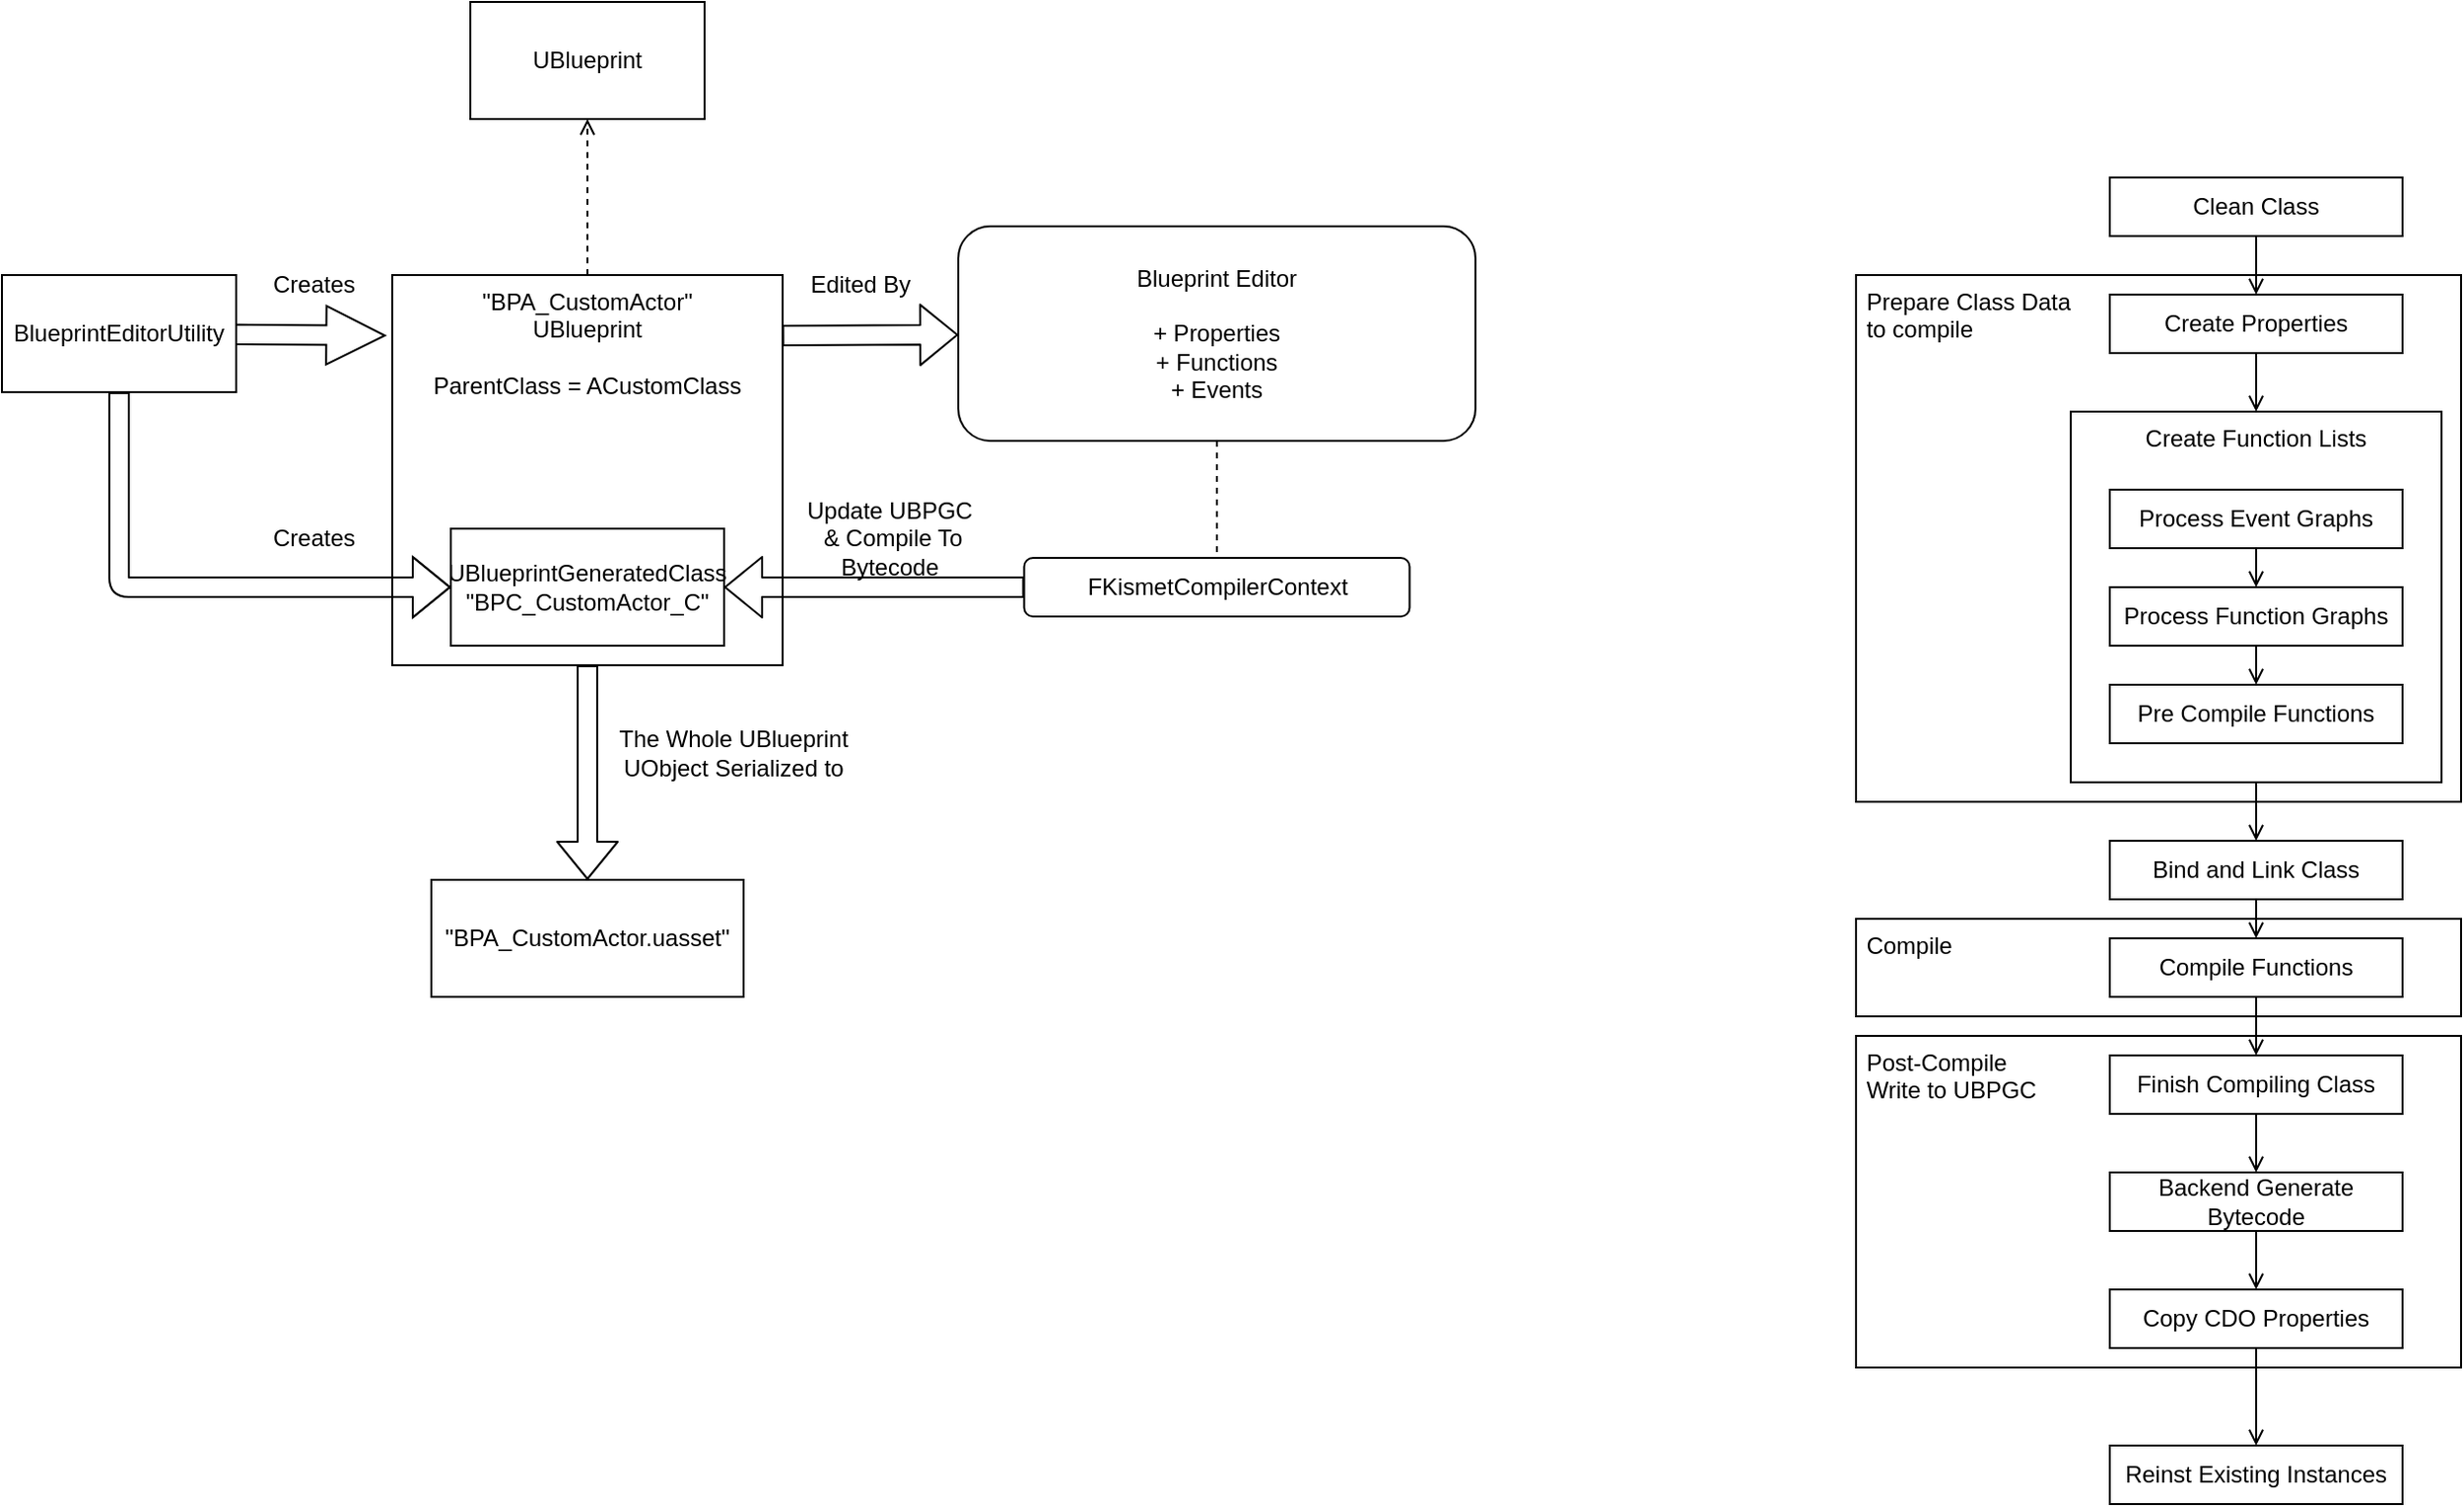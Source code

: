 <mxfile>
    <diagram id="jK-o0WApMAdQ0l7wVcRw" name="Page-1">
        <mxGraphModel dx="651" dy="740" grid="1" gridSize="10" guides="1" tooltips="1" connect="1" arrows="1" fold="1" page="1" pageScale="1" pageWidth="850" pageHeight="1100" math="0" shadow="0">
            <root>
                <mxCell id="0"/>
                <mxCell id="1" parent="0"/>
                <mxCell id="67" value="&amp;nbsp;Post-Compile&lt;br&gt;&amp;nbsp;Write to UBPGC" style="rounded=0;whiteSpace=wrap;html=1;verticalAlign=top;align=left;" vertex="1" parent="1">
                    <mxGeometry x="980" y="590" width="310" height="170" as="geometry"/>
                </mxCell>
                <mxCell id="66" value="&amp;nbsp;Compile" style="rounded=0;whiteSpace=wrap;html=1;verticalAlign=top;align=left;" vertex="1" parent="1">
                    <mxGeometry x="980" y="530" width="310" height="50" as="geometry"/>
                </mxCell>
                <mxCell id="65" value="&amp;nbsp;Prepare Class Data&lt;br&gt;&amp;nbsp;to compile" style="rounded=0;whiteSpace=wrap;html=1;verticalAlign=top;align=left;" parent="1" vertex="1">
                    <mxGeometry x="980" y="200" width="310" height="270" as="geometry"/>
                </mxCell>
                <mxCell id="8" value="" style="edgeStyle=none;html=1;endArrow=open;endFill=0;dashed=1;" parent="1" source="2" target="7" edge="1">
                    <mxGeometry relative="1" as="geometry"/>
                </mxCell>
                <mxCell id="17" value="" style="edgeStyle=none;shape=flexArrow;html=1;exitX=0.999;exitY=0.155;exitDx=0;exitDy=0;exitPerimeter=0;" parent="1" source="2" target="14" edge="1">
                    <mxGeometry relative="1" as="geometry"/>
                </mxCell>
                <mxCell id="32" style="edgeStyle=none;html=1;entryX=0.5;entryY=0;entryDx=0;entryDy=0;dashed=1;endArrow=none;endFill=0;" parent="1" source="2" target="29" edge="1">
                    <mxGeometry relative="1" as="geometry"/>
                </mxCell>
                <mxCell id="2" value="&quot;BPA_CustomActor&quot;&lt;br&gt;UBlueprint&lt;br&gt;&lt;br&gt;ParentClass = ACustomClass" style="rounded=0;whiteSpace=wrap;html=1;align=center;verticalAlign=top;" parent="1" vertex="1">
                    <mxGeometry x="230" y="200" width="200" height="200" as="geometry"/>
                </mxCell>
                <mxCell id="5" value="" style="edgeStyle=none;html=1;shape=arrow;entryX=-0.019;entryY=0.155;entryDx=0;entryDy=0;entryPerimeter=0;" parent="1" source="3" target="2" edge="1">
                    <mxGeometry relative="1" as="geometry"/>
                </mxCell>
                <mxCell id="30" value="" style="edgeStyle=none;html=1;shape=flexArrow;" parent="1" source="3" target="29" edge="1">
                    <mxGeometry relative="1" as="geometry">
                        <Array as="points">
                            <mxPoint x="90" y="360"/>
                        </Array>
                    </mxGeometry>
                </mxCell>
                <mxCell id="3" value="BlueprintEditorUtility" style="rounded=0;whiteSpace=wrap;html=1;" parent="1" vertex="1">
                    <mxGeometry x="30" y="200" width="120" height="60" as="geometry"/>
                </mxCell>
                <mxCell id="6" value="Creates" style="text;html=1;strokeColor=none;fillColor=none;align=center;verticalAlign=middle;whiteSpace=wrap;rounded=0;" parent="1" vertex="1">
                    <mxGeometry x="160" y="190" width="60" height="30" as="geometry"/>
                </mxCell>
                <mxCell id="7" value="UBlueprint" style="rounded=0;whiteSpace=wrap;html=1;" parent="1" vertex="1">
                    <mxGeometry x="270" y="60" width="120" height="60" as="geometry"/>
                </mxCell>
                <mxCell id="11" value="&quot;BPA_CustomActor.uasset&quot;" style="rounded=0;whiteSpace=wrap;html=1;" parent="1" vertex="1">
                    <mxGeometry x="250" y="510" width="160" height="60" as="geometry"/>
                </mxCell>
                <mxCell id="13" value="The Whole UBlueprint UObject Serialized to" style="text;html=1;strokeColor=none;fillColor=none;align=center;verticalAlign=middle;whiteSpace=wrap;rounded=0;" parent="1" vertex="1">
                    <mxGeometry x="340" y="430" width="130" height="30" as="geometry"/>
                </mxCell>
                <mxCell id="34" style="edgeStyle=none;html=1;entryX=0.5;entryY=0;entryDx=0;entryDy=0;dashed=1;endArrow=none;endFill=0;" parent="1" source="14" target="20" edge="1">
                    <mxGeometry relative="1" as="geometry"/>
                </mxCell>
                <mxCell id="14" value="Blueprint Editor&lt;br&gt;&lt;br&gt;+ Properties&lt;br&gt;+ Functions&lt;br&gt;+ Events" style="rounded=1;whiteSpace=wrap;html=1;" parent="1" vertex="1">
                    <mxGeometry x="520" y="175" width="265" height="110" as="geometry"/>
                </mxCell>
                <mxCell id="19" value="Edited By" style="text;html=1;strokeColor=none;fillColor=none;align=center;verticalAlign=middle;whiteSpace=wrap;rounded=0;" parent="1" vertex="1">
                    <mxGeometry x="440" y="190" width="60" height="30" as="geometry"/>
                </mxCell>
                <mxCell id="24" value="" style="edgeStyle=none;shape=flexArrow;html=1;entryX=1;entryY=0.5;entryDx=0;entryDy=0;" parent="1" source="20" target="29" edge="1">
                    <mxGeometry relative="1" as="geometry">
                        <mxPoint x="348.75" y="590" as="targetPoint"/>
                    </mxGeometry>
                </mxCell>
                <mxCell id="20" value="FKismetCompilerContext" style="rounded=1;whiteSpace=wrap;html=1;" parent="1" vertex="1">
                    <mxGeometry x="553.75" y="345" width="197.5" height="30" as="geometry"/>
                </mxCell>
                <mxCell id="25" value="Update UBPGC&lt;br&gt;&amp;nbsp;&amp;amp; Compile To Bytecode" style="text;html=1;strokeColor=none;fillColor=none;align=center;verticalAlign=middle;whiteSpace=wrap;rounded=0;" parent="1" vertex="1">
                    <mxGeometry x="430" y="320" width="110" height="30" as="geometry"/>
                </mxCell>
                <mxCell id="37" value="" style="edgeStyle=none;html=1;endArrow=block;endFill=0;entryX=0.5;entryY=0;entryDx=0;entryDy=0;shape=flexArrow;exitX=0.5;exitY=1;exitDx=0;exitDy=0;" parent="1" target="11" edge="1">
                    <mxGeometry relative="1" as="geometry">
                        <mxPoint x="330" y="400" as="sourcePoint"/>
                    </mxGeometry>
                </mxCell>
                <mxCell id="29" value="UBlueprintGeneratedClass&lt;br&gt;&quot;BPC_CustomActor_C&quot;" style="rounded=0;whiteSpace=wrap;html=1;" parent="1" vertex="1">
                    <mxGeometry x="260" y="330" width="140" height="60" as="geometry"/>
                </mxCell>
                <mxCell id="31" value="Creates" style="text;html=1;strokeColor=none;fillColor=none;align=center;verticalAlign=middle;whiteSpace=wrap;rounded=0;" parent="1" vertex="1">
                    <mxGeometry x="160" y="320" width="60" height="30" as="geometry"/>
                </mxCell>
                <mxCell id="40" value="" style="edgeStyle=none;html=1;endArrow=open;endFill=0;entryX=0.5;entryY=0;entryDx=0;entryDy=0;" parent="1" source="38" target="42" edge="1">
                    <mxGeometry relative="1" as="geometry"/>
                </mxCell>
                <mxCell id="38" value="Clean Class" style="rounded=0;whiteSpace=wrap;html=1;" parent="1" vertex="1">
                    <mxGeometry x="1110" y="150" width="150" height="30" as="geometry"/>
                </mxCell>
                <mxCell id="39" value="Create Function Lists" style="rounded=0;whiteSpace=wrap;html=1;verticalAlign=top;" parent="1" vertex="1">
                    <mxGeometry x="1090" y="270" width="190" height="190" as="geometry"/>
                </mxCell>
                <mxCell id="64" value="" style="edgeStyle=none;html=1;endArrow=open;endFill=0;entryX=0.5;entryY=0;entryDx=0;entryDy=0;" parent="1" source="42" target="39" edge="1">
                    <mxGeometry relative="1" as="geometry"/>
                </mxCell>
                <mxCell id="42" value="Create Properties" style="rounded=0;whiteSpace=wrap;html=1;" parent="1" vertex="1">
                    <mxGeometry x="1110" y="210" width="150" height="30" as="geometry"/>
                </mxCell>
                <mxCell id="50" value="" style="edgeStyle=none;html=1;endArrow=open;endFill=0;" parent="1" source="43" target="49" edge="1">
                    <mxGeometry relative="1" as="geometry"/>
                </mxCell>
                <mxCell id="43" value="Process Event Graphs" style="rounded=0;whiteSpace=wrap;html=1;" parent="1" vertex="1">
                    <mxGeometry x="1110" y="310" width="150" height="30" as="geometry"/>
                </mxCell>
                <mxCell id="48" value="" style="edgeStyle=none;html=1;endArrow=open;endFill=0;" parent="1" source="45" target="47" edge="1">
                    <mxGeometry relative="1" as="geometry"/>
                </mxCell>
                <mxCell id="45" value="Compile Functions" style="rounded=0;whiteSpace=wrap;html=1;" parent="1" vertex="1">
                    <mxGeometry x="1110" y="540" width="150" height="30" as="geometry"/>
                </mxCell>
                <mxCell id="59" value="" style="edgeStyle=none;html=1;endArrow=open;endFill=0;" parent="1" source="47" target="58" edge="1">
                    <mxGeometry relative="1" as="geometry"/>
                </mxCell>
                <mxCell id="47" value="Finish Compiling Class" style="rounded=0;whiteSpace=wrap;html=1;" parent="1" vertex="1">
                    <mxGeometry x="1110" y="600" width="150" height="30" as="geometry"/>
                </mxCell>
                <mxCell id="53" value="" style="edgeStyle=none;html=1;endArrow=open;endFill=0;" parent="1" source="49" target="52" edge="1">
                    <mxGeometry relative="1" as="geometry"/>
                </mxCell>
                <mxCell id="49" value="Process Function Graphs" style="rounded=0;whiteSpace=wrap;html=1;" parent="1" vertex="1">
                    <mxGeometry x="1110" y="360" width="150" height="30" as="geometry"/>
                </mxCell>
                <mxCell id="56" value="" style="edgeStyle=none;html=1;endArrow=open;endFill=0;exitX=0.5;exitY=1;exitDx=0;exitDy=0;" parent="1" source="39" target="55" edge="1">
                    <mxGeometry relative="1" as="geometry"/>
                </mxCell>
                <mxCell id="52" value="Pre Compile Functions" style="rounded=0;whiteSpace=wrap;html=1;" parent="1" vertex="1">
                    <mxGeometry x="1110" y="410" width="150" height="30" as="geometry"/>
                </mxCell>
                <mxCell id="57" value="" style="edgeStyle=none;html=1;endArrow=open;endFill=0;entryX=0.5;entryY=0;entryDx=0;entryDy=0;" parent="1" source="55" target="45" edge="1">
                    <mxGeometry relative="1" as="geometry">
                        <mxPoint x="1185" y="530" as="targetPoint"/>
                    </mxGeometry>
                </mxCell>
                <mxCell id="55" value="Bind and Link Class" style="rounded=0;whiteSpace=wrap;html=1;" parent="1" vertex="1">
                    <mxGeometry x="1110" y="490" width="150" height="30" as="geometry"/>
                </mxCell>
                <mxCell id="61" value="" style="edgeStyle=none;html=1;endArrow=open;endFill=0;" parent="1" source="58" target="60" edge="1">
                    <mxGeometry relative="1" as="geometry"/>
                </mxCell>
                <mxCell id="58" value="Backend Generate Bytecode" style="rounded=0;whiteSpace=wrap;html=1;" parent="1" vertex="1">
                    <mxGeometry x="1110" y="660" width="150" height="30" as="geometry"/>
                </mxCell>
                <mxCell id="63" value="" style="edgeStyle=none;html=1;endArrow=open;endFill=0;" parent="1" source="60" target="62" edge="1">
                    <mxGeometry relative="1" as="geometry"/>
                </mxCell>
                <mxCell id="60" value="Copy CDO Properties" style="rounded=0;whiteSpace=wrap;html=1;" parent="1" vertex="1">
                    <mxGeometry x="1110" y="720" width="150" height="30" as="geometry"/>
                </mxCell>
                <mxCell id="62" value="Reinst Existing Instances" style="rounded=0;whiteSpace=wrap;html=1;" parent="1" vertex="1">
                    <mxGeometry x="1110" y="800" width="150" height="30" as="geometry"/>
                </mxCell>
            </root>
        </mxGraphModel>
    </diagram>
</mxfile>